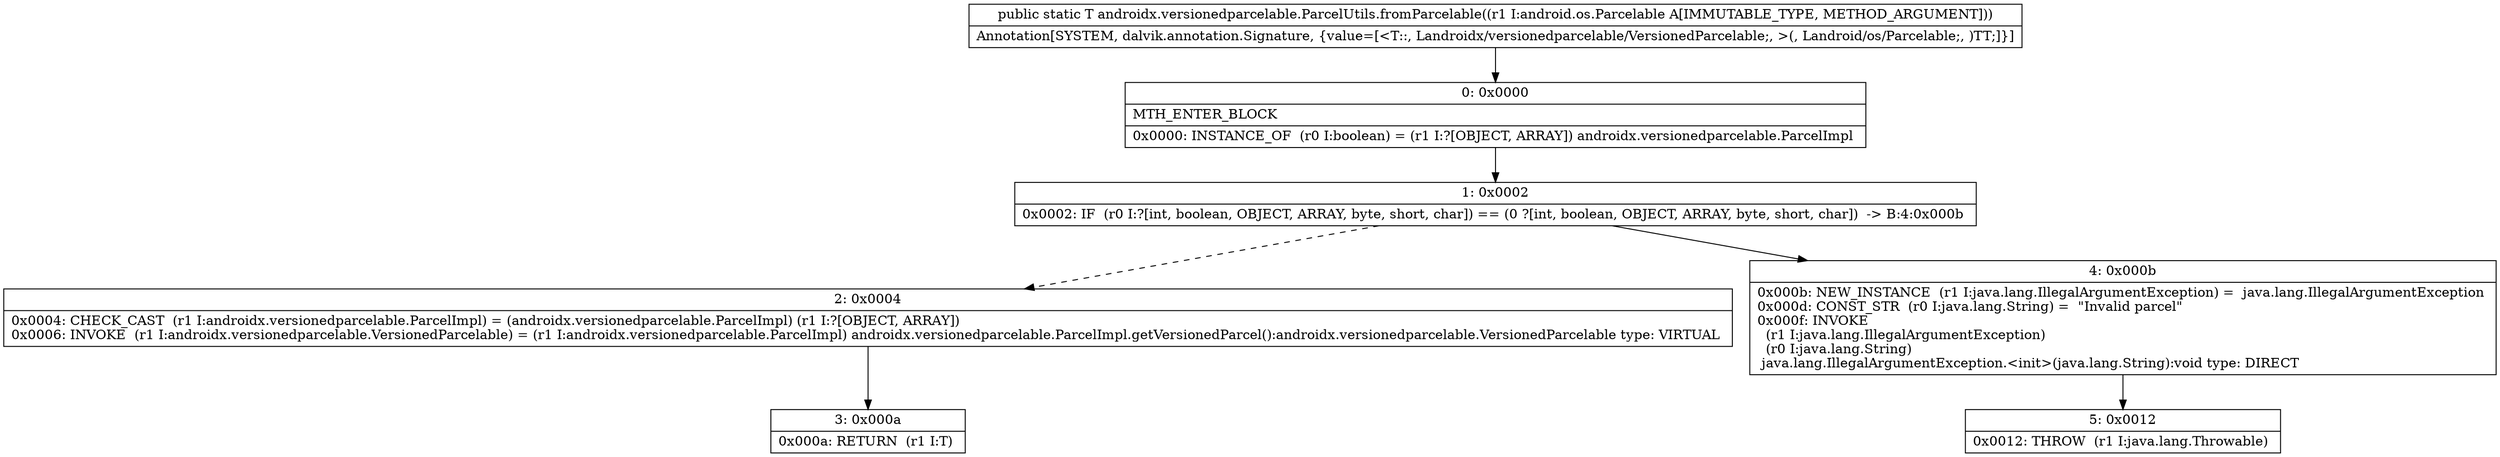 digraph "CFG forandroidx.versionedparcelable.ParcelUtils.fromParcelable(Landroid\/os\/Parcelable;)Landroidx\/versionedparcelable\/VersionedParcelable;" {
Node_0 [shape=record,label="{0\:\ 0x0000|MTH_ENTER_BLOCK\l|0x0000: INSTANCE_OF  (r0 I:boolean) = (r1 I:?[OBJECT, ARRAY]) androidx.versionedparcelable.ParcelImpl \l}"];
Node_1 [shape=record,label="{1\:\ 0x0002|0x0002: IF  (r0 I:?[int, boolean, OBJECT, ARRAY, byte, short, char]) == (0 ?[int, boolean, OBJECT, ARRAY, byte, short, char])  \-\> B:4:0x000b \l}"];
Node_2 [shape=record,label="{2\:\ 0x0004|0x0004: CHECK_CAST  (r1 I:androidx.versionedparcelable.ParcelImpl) = (androidx.versionedparcelable.ParcelImpl) (r1 I:?[OBJECT, ARRAY]) \l0x0006: INVOKE  (r1 I:androidx.versionedparcelable.VersionedParcelable) = (r1 I:androidx.versionedparcelable.ParcelImpl) androidx.versionedparcelable.ParcelImpl.getVersionedParcel():androidx.versionedparcelable.VersionedParcelable type: VIRTUAL \l}"];
Node_3 [shape=record,label="{3\:\ 0x000a|0x000a: RETURN  (r1 I:T) \l}"];
Node_4 [shape=record,label="{4\:\ 0x000b|0x000b: NEW_INSTANCE  (r1 I:java.lang.IllegalArgumentException) =  java.lang.IllegalArgumentException \l0x000d: CONST_STR  (r0 I:java.lang.String) =  \"Invalid parcel\" \l0x000f: INVOKE  \l  (r1 I:java.lang.IllegalArgumentException)\l  (r0 I:java.lang.String)\l java.lang.IllegalArgumentException.\<init\>(java.lang.String):void type: DIRECT \l}"];
Node_5 [shape=record,label="{5\:\ 0x0012|0x0012: THROW  (r1 I:java.lang.Throwable) \l}"];
MethodNode[shape=record,label="{public static T androidx.versionedparcelable.ParcelUtils.fromParcelable((r1 I:android.os.Parcelable A[IMMUTABLE_TYPE, METHOD_ARGUMENT]))  | Annotation[SYSTEM, dalvik.annotation.Signature, \{value=[\<T::, Landroidx\/versionedparcelable\/VersionedParcelable;, \>(, Landroid\/os\/Parcelable;, )TT;]\}]\l}"];
MethodNode -> Node_0;
Node_0 -> Node_1;
Node_1 -> Node_2[style=dashed];
Node_1 -> Node_4;
Node_2 -> Node_3;
Node_4 -> Node_5;
}

